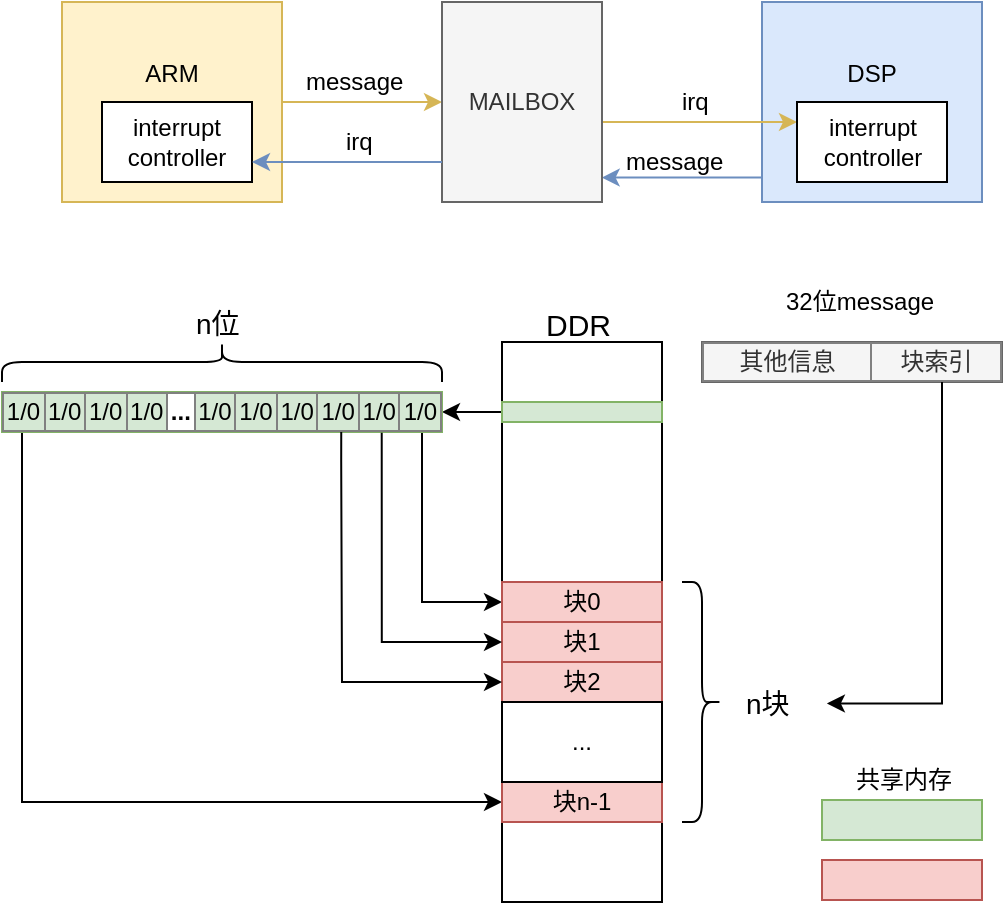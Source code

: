 <mxfile version="12.2.2" type="device" pages="1"><diagram id="cgt7eCxbkfBiHZOIeXU6" name="Page-1"><mxGraphModel dx="1261" dy="933" grid="1" gridSize="10" guides="1" tooltips="1" connect="1" arrows="1" fold="1" page="1" pageScale="1" pageWidth="827" pageHeight="1169" math="0" shadow="0"><root><mxCell id="0"/><mxCell id="1" parent="0"/><mxCell id="wMFCd8nQGYGGfMJciQUL-1" style="edgeStyle=orthogonalEdgeStyle;rounded=0;orthogonalLoop=1;jettySize=auto;html=1;entryX=0.998;entryY=0.878;entryDx=0;entryDy=0;entryPerimeter=0;fillColor=#dae8fc;strokeColor=#6c8ebf;" edge="1" parent="1" source="wMFCd8nQGYGGfMJciQUL-2" target="wMFCd8nQGYGGfMJciQUL-6"><mxGeometry relative="1" as="geometry"><mxPoint x="334" y="876" as="targetPoint"/><Array as="points"><mxPoint x="370" y="878"/></Array></mxGeometry></mxCell><mxCell id="wMFCd8nQGYGGfMJciQUL-2" value="DSP&lt;br&gt;&lt;br&gt;&amp;nbsp;" style="rounded=0;whiteSpace=wrap;html=1;fillColor=#dae8fc;strokeColor=#6c8ebf;" vertex="1" parent="1"><mxGeometry x="410" y="790" width="110" height="100" as="geometry"/></mxCell><mxCell id="wMFCd8nQGYGGfMJciQUL-3" style="edgeStyle=orthogonalEdgeStyle;rounded=0;orthogonalLoop=1;jettySize=auto;html=1;entryX=0;entryY=0.5;entryDx=0;entryDy=0;strokeColor=#d6b656;fillColor=#fff2cc;" edge="1" parent="1" source="wMFCd8nQGYGGfMJciQUL-4" target="wMFCd8nQGYGGfMJciQUL-6"><mxGeometry relative="1" as="geometry"/></mxCell><mxCell id="wMFCd8nQGYGGfMJciQUL-4" value="ARM&lt;br&gt;&amp;nbsp;&lt;br&gt;&lt;br&gt;" style="rounded=0;whiteSpace=wrap;html=1;fillColor=#fff2cc;strokeColor=#d6b656;" vertex="1" parent="1"><mxGeometry x="60" y="790" width="110" height="100" as="geometry"/></mxCell><mxCell id="wMFCd8nQGYGGfMJciQUL-5" style="edgeStyle=orthogonalEdgeStyle;rounded=0;orthogonalLoop=1;jettySize=auto;html=1;strokeColor=#d6b656;fillColor=#fff2cc;" edge="1" parent="1" source="wMFCd8nQGYGGfMJciQUL-6" target="wMFCd8nQGYGGfMJciQUL-28"><mxGeometry relative="1" as="geometry"><mxPoint x="390" y="930" as="targetPoint"/><Array as="points"><mxPoint x="360" y="850"/><mxPoint x="360" y="850"/></Array></mxGeometry></mxCell><mxCell id="wMFCd8nQGYGGfMJciQUL-6" value="MAILBOX" style="rounded=0;whiteSpace=wrap;html=1;fillColor=#f5f5f5;strokeColor=#666666;fontColor=#333333;" vertex="1" parent="1"><mxGeometry x="250" y="790" width="80" height="100" as="geometry"/></mxCell><mxCell id="wMFCd8nQGYGGfMJciQUL-7" value="irq" style="text;html=1;resizable=0;points=[];autosize=1;align=left;verticalAlign=top;spacingTop=-4;" vertex="1" parent="1"><mxGeometry x="368" y="830" width="30" height="20" as="geometry"/></mxCell><mxCell id="wMFCd8nQGYGGfMJciQUL-8" value="message" style="text;html=1;resizable=0;points=[];autosize=1;align=left;verticalAlign=top;spacingTop=-4;" vertex="1" parent="1"><mxGeometry x="180" y="820" width="60" height="20" as="geometry"/></mxCell><mxCell id="wMFCd8nQGYGGfMJciQUL-9" value="" style="rounded=0;whiteSpace=wrap;html=1;" vertex="1" parent="1"><mxGeometry x="280" y="960" width="80" height="280" as="geometry"/></mxCell><mxCell id="wMFCd8nQGYGGfMJciQUL-10" value="&lt;font style=&quot;font-size: 15px&quot;&gt;DDR&lt;/font&gt;" style="text;html=1;resizable=0;points=[];autosize=1;align=left;verticalAlign=top;spacingTop=-4;" vertex="1" parent="1"><mxGeometry x="300" y="940" width="50" height="20" as="geometry"/></mxCell><mxCell id="wMFCd8nQGYGGfMJciQUL-11" style="edgeStyle=orthogonalEdgeStyle;rounded=0;orthogonalLoop=1;jettySize=auto;html=1;entryX=1;entryY=0.5;entryDx=0;entryDy=0;" edge="1" parent="1" source="wMFCd8nQGYGGfMJciQUL-12" target="wMFCd8nQGYGGfMJciQUL-15"><mxGeometry relative="1" as="geometry"><Array as="points"><mxPoint x="260" y="995"/><mxPoint x="260" y="995"/></Array></mxGeometry></mxCell><mxCell id="wMFCd8nQGYGGfMJciQUL-12" value="" style="rounded=0;whiteSpace=wrap;html=1;fillColor=#d5e8d4;strokeColor=#82b366;" vertex="1" parent="1"><mxGeometry x="280" y="990" width="80" height="10" as="geometry"/></mxCell><mxCell id="wMFCd8nQGYGGfMJciQUL-13" style="edgeStyle=orthogonalEdgeStyle;rounded=0;orthogonalLoop=1;jettySize=auto;html=1;entryX=0;entryY=0.5;entryDx=0;entryDy=0;" edge="1" parent="1" source="wMFCd8nQGYGGfMJciQUL-15" target="wMFCd8nQGYGGfMJciQUL-16"><mxGeometry relative="1" as="geometry"><Array as="points"><mxPoint x="240" y="1090"/></Array></mxGeometry></mxCell><mxCell id="wMFCd8nQGYGGfMJciQUL-14" style="edgeStyle=orthogonalEdgeStyle;rounded=0;orthogonalLoop=1;jettySize=auto;html=1;entryX=0;entryY=0.5;entryDx=0;entryDy=0;" edge="1" parent="1" source="wMFCd8nQGYGGfMJciQUL-15" target="wMFCd8nQGYGGfMJciQUL-19"><mxGeometry relative="1" as="geometry"><mxPoint x="170" y="1170" as="targetPoint"/><Array as="points"><mxPoint x="40" y="1190"/></Array></mxGeometry></mxCell><mxCell id="wMFCd8nQGYGGfMJciQUL-15" value="&lt;table border=&quot;1&quot; width=&quot;100%&quot; style=&quot;width: 100% ; height: 100% ; border-collapse: collapse&quot;&gt;&lt;tbody&gt;&lt;tr&gt;&lt;td align=&quot;center&quot;&gt;1/0&lt;/td&gt;&lt;td style=&quot;text-align: center&quot;&gt;1/0&lt;/td&gt;&lt;td style=&quot;text-align: center&quot;&gt;1/0&lt;/td&gt;&lt;td style=&quot;text-align: center&quot;&gt;1/0&lt;/td&gt;&lt;td style=&quot;text-align: center ; background-color: rgb(255 , 255 , 255)&quot;&gt;&lt;b&gt;...&lt;/b&gt;&lt;/td&gt;&lt;td style=&quot;text-align: center&quot;&gt;1/0&lt;/td&gt;&lt;td style=&quot;text-align: center&quot;&gt;1/0&lt;/td&gt;&lt;td style=&quot;text-align: center&quot;&gt;1/0&lt;/td&gt;&lt;td style=&quot;text-align: center&quot;&gt;1/0&lt;/td&gt;&lt;td style=&quot;text-align: center&quot;&gt;1/0&lt;/td&gt;&lt;td align=&quot;center&quot;&gt;1/0&lt;/td&gt;&lt;/tr&gt;&lt;/tbody&gt;&lt;/table&gt;" style="text;html=1;strokeColor=#82b366;fillColor=#d5e8d4;overflow=fill;" vertex="1" parent="1"><mxGeometry x="30" y="985" width="220" height="20" as="geometry"/></mxCell><mxCell id="wMFCd8nQGYGGfMJciQUL-16" value="块0" style="rounded=0;whiteSpace=wrap;html=1;fillColor=#f8cecc;strokeColor=#b85450;" vertex="1" parent="1"><mxGeometry x="280" y="1080" width="80" height="20" as="geometry"/></mxCell><mxCell id="wMFCd8nQGYGGfMJciQUL-17" value="块1" style="rounded=0;whiteSpace=wrap;html=1;fillColor=#f8cecc;strokeColor=#b85450;" vertex="1" parent="1"><mxGeometry x="280" y="1100" width="80" height="20" as="geometry"/></mxCell><mxCell id="wMFCd8nQGYGGfMJciQUL-18" value="块2" style="rounded=0;whiteSpace=wrap;html=1;fillColor=#f8cecc;strokeColor=#b85450;" vertex="1" parent="1"><mxGeometry x="280" y="1120" width="80" height="20" as="geometry"/></mxCell><mxCell id="wMFCd8nQGYGGfMJciQUL-19" value="块n-1" style="rounded=0;whiteSpace=wrap;html=1;fillColor=#f8cecc;strokeColor=#b85450;" vertex="1" parent="1"><mxGeometry x="280" y="1180" width="80" height="20" as="geometry"/></mxCell><mxCell id="wMFCd8nQGYGGfMJciQUL-20" value="..." style="rounded=0;whiteSpace=wrap;html=1;" vertex="1" parent="1"><mxGeometry x="280" y="1140" width="80" height="40" as="geometry"/></mxCell><mxCell id="wMFCd8nQGYGGfMJciQUL-21" style="edgeStyle=orthogonalEdgeStyle;rounded=0;orthogonalLoop=1;jettySize=auto;html=1;entryX=0;entryY=0.5;entryDx=0;entryDy=0;exitX=0.863;exitY=1.02;exitDx=0;exitDy=0;exitPerimeter=0;" edge="1" parent="1" source="wMFCd8nQGYGGfMJciQUL-15" target="wMFCd8nQGYGGfMJciQUL-17"><mxGeometry relative="1" as="geometry"><mxPoint x="220" y="1010" as="sourcePoint"/><mxPoint x="260" y="1090.095" as="targetPoint"/><Array as="points"><mxPoint x="220" y="1110"/></Array></mxGeometry></mxCell><mxCell id="wMFCd8nQGYGGfMJciQUL-22" style="edgeStyle=orthogonalEdgeStyle;rounded=0;orthogonalLoop=1;jettySize=auto;html=1;entryX=0;entryY=0.5;entryDx=0;entryDy=0;exitX=0.771;exitY=1;exitDx=0;exitDy=0;exitPerimeter=0;" edge="1" parent="1" source="wMFCd8nQGYGGfMJciQUL-15" target="wMFCd8nQGYGGfMJciQUL-18"><mxGeometry relative="1" as="geometry"><mxPoint x="200" y="1010" as="sourcePoint"/><mxPoint x="270" y="1130" as="targetPoint"/><Array as="points"><mxPoint x="200" y="1020"/><mxPoint x="200" y="1130"/></Array></mxGeometry></mxCell><mxCell id="wMFCd8nQGYGGfMJciQUL-23" value="" style="shape=curlyBracket;whiteSpace=wrap;html=1;rounded=1;direction=west;" vertex="1" parent="1"><mxGeometry x="370" y="1080" width="20" height="120" as="geometry"/></mxCell><mxCell id="wMFCd8nQGYGGfMJciQUL-24" value="&lt;font style=&quot;font-size: 14px&quot;&gt;n块&lt;/font&gt;" style="text;html=1;resizable=0;points=[];autosize=1;align=left;verticalAlign=top;spacingTop=-4;" vertex="1" parent="1"><mxGeometry x="400" y="1130" width="40" height="20" as="geometry"/></mxCell><mxCell id="wMFCd8nQGYGGfMJciQUL-25" value="" style="shape=curlyBracket;whiteSpace=wrap;html=1;rounded=1;direction=south;" vertex="1" parent="1"><mxGeometry x="30" y="960" width="220" height="20" as="geometry"/></mxCell><mxCell id="wMFCd8nQGYGGfMJciQUL-26" value="&lt;font style=&quot;font-size: 14px&quot;&gt;n位&lt;/font&gt;" style="text;html=1;resizable=0;points=[];autosize=1;align=left;verticalAlign=top;spacingTop=-4;" vertex="1" parent="1"><mxGeometry x="125" y="940" width="40" height="20" as="geometry"/></mxCell><mxCell id="wMFCd8nQGYGGfMJciQUL-27" value="interrupt&lt;br&gt;controller" style="rounded=0;whiteSpace=wrap;html=1;" vertex="1" parent="1"><mxGeometry x="80" y="840" width="75" height="40" as="geometry"/></mxCell><mxCell id="wMFCd8nQGYGGfMJciQUL-28" value="interrupt&lt;br&gt;controller" style="rounded=0;whiteSpace=wrap;html=1;" vertex="1" parent="1"><mxGeometry x="427.5" y="840" width="75" height="40" as="geometry"/></mxCell><mxCell id="wMFCd8nQGYGGfMJciQUL-29" style="edgeStyle=orthogonalEdgeStyle;rounded=0;orthogonalLoop=1;jettySize=auto;html=1;entryX=1;entryY=0.75;entryDx=0;entryDy=0;fillColor=#dae8fc;strokeColor=#6c8ebf;" edge="1" parent="1" target="wMFCd8nQGYGGfMJciQUL-27"><mxGeometry relative="1" as="geometry"><mxPoint x="250" y="870" as="sourcePoint"/><mxPoint x="169.8" y="869.8" as="targetPoint"/><Array as="points"><mxPoint x="210" y="870"/></Array></mxGeometry></mxCell><mxCell id="wMFCd8nQGYGGfMJciQUL-30" value="message" style="text;html=1;resizable=0;points=[];autosize=1;align=left;verticalAlign=top;spacingTop=-4;" vertex="1" parent="1"><mxGeometry x="340" y="860" width="60" height="20" as="geometry"/></mxCell><mxCell id="wMFCd8nQGYGGfMJciQUL-31" value="irq" style="text;html=1;resizable=0;points=[];autosize=1;align=left;verticalAlign=top;spacingTop=-4;" vertex="1" parent="1"><mxGeometry x="200" y="850" width="30" height="20" as="geometry"/></mxCell><mxCell id="wMFCd8nQGYGGfMJciQUL-32" value="&lt;table border=&quot;1&quot; width=&quot;100%&quot; style=&quot;width: 100% ; height: 100% ; border-collapse: collapse&quot;&gt;&lt;tbody&gt;&lt;tr&gt;&lt;td align=&quot;center&quot;&gt;其他信息&lt;/td&gt;&lt;td style=&quot;text-align: center&quot;&gt;块索引&lt;/td&gt;&lt;/tr&gt;&lt;/tbody&gt;&lt;/table&gt;" style="text;html=1;strokeColor=#666666;fillColor=#f5f5f5;overflow=fill;fontColor=#333333;" vertex="1" parent="1"><mxGeometry x="380" y="960" width="150" height="20" as="geometry"/></mxCell><mxCell id="wMFCd8nQGYGGfMJciQUL-33" value="32位message" style="text;html=1;resizable=0;points=[];autosize=1;align=left;verticalAlign=top;spacingTop=-4;" vertex="1" parent="1"><mxGeometry x="420" y="930" width="90" height="20" as="geometry"/></mxCell><mxCell id="wMFCd8nQGYGGfMJciQUL-34" style="edgeStyle=orthogonalEdgeStyle;rounded=0;orthogonalLoop=1;jettySize=auto;html=1;entryX=1.061;entryY=0.536;entryDx=0;entryDy=0;entryPerimeter=0;exitX=0.8;exitY=1;exitDx=0;exitDy=0;exitPerimeter=0;" edge="1" parent="1" source="wMFCd8nQGYGGfMJciQUL-32" target="wMFCd8nQGYGGfMJciQUL-24"><mxGeometry relative="1" as="geometry"><mxPoint x="500" y="990" as="sourcePoint"/><mxPoint x="480" y="1140" as="targetPoint"/><Array as="points"><mxPoint x="500" y="1141"/></Array></mxGeometry></mxCell><mxCell id="wMFCd8nQGYGGfMJciQUL-35" value="" style="rounded=0;whiteSpace=wrap;html=1;fillColor=#d5e8d4;strokeColor=#82b366;" vertex="1" parent="1"><mxGeometry x="440" y="1189" width="80" height="20" as="geometry"/></mxCell><mxCell id="wMFCd8nQGYGGfMJciQUL-36" value="" style="rounded=0;whiteSpace=wrap;html=1;fillColor=#f8cecc;strokeColor=#b85450;" vertex="1" parent="1"><mxGeometry x="440" y="1219" width="80" height="20" as="geometry"/></mxCell><mxCell id="wMFCd8nQGYGGfMJciQUL-37" value="共享内存" style="text;html=1;resizable=0;points=[];autosize=1;align=left;verticalAlign=top;spacingTop=-4;" vertex="1" parent="1"><mxGeometry x="455" y="1169" width="60" height="20" as="geometry"/></mxCell></root></mxGraphModel></diagram></mxfile>